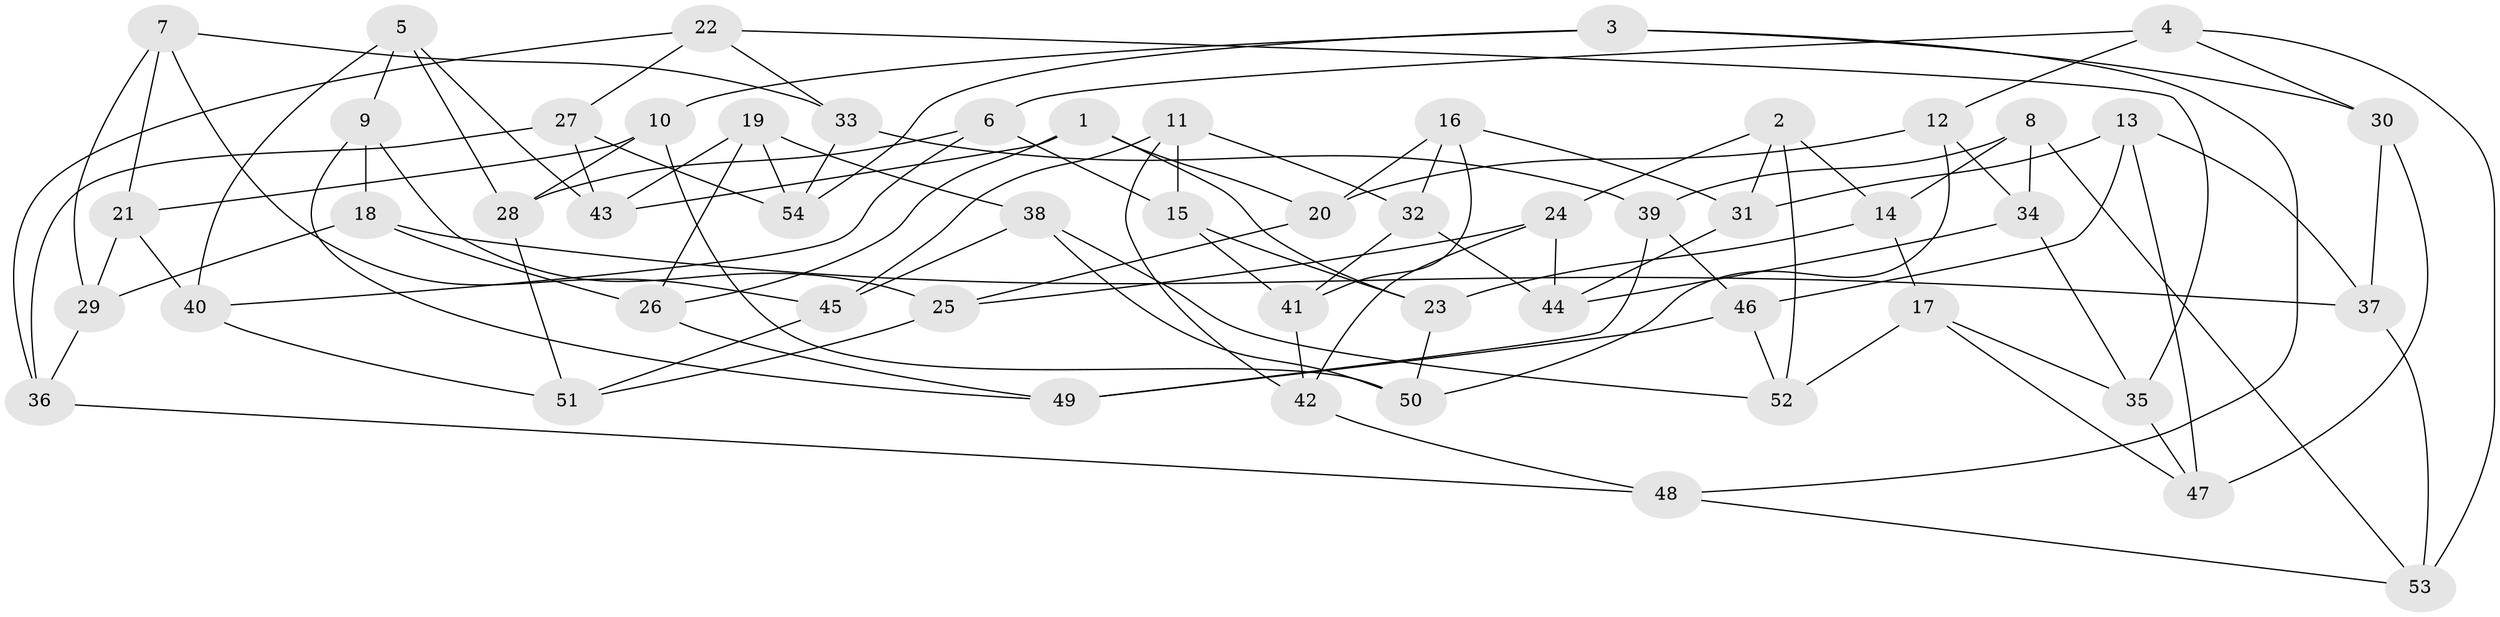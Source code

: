 // Generated by graph-tools (version 1.1) at 2025/57/03/09/25 04:57:51]
// undirected, 54 vertices, 108 edges
graph export_dot {
graph [start="1"]
  node [color=gray90,style=filled];
  1;
  2;
  3;
  4;
  5;
  6;
  7;
  8;
  9;
  10;
  11;
  12;
  13;
  14;
  15;
  16;
  17;
  18;
  19;
  20;
  21;
  22;
  23;
  24;
  25;
  26;
  27;
  28;
  29;
  30;
  31;
  32;
  33;
  34;
  35;
  36;
  37;
  38;
  39;
  40;
  41;
  42;
  43;
  44;
  45;
  46;
  47;
  48;
  49;
  50;
  51;
  52;
  53;
  54;
  1 -- 23;
  1 -- 20;
  1 -- 43;
  1 -- 26;
  2 -- 24;
  2 -- 31;
  2 -- 14;
  2 -- 52;
  3 -- 54;
  3 -- 48;
  3 -- 10;
  3 -- 30;
  4 -- 53;
  4 -- 6;
  4 -- 30;
  4 -- 12;
  5 -- 40;
  5 -- 43;
  5 -- 28;
  5 -- 9;
  6 -- 15;
  6 -- 28;
  6 -- 40;
  7 -- 33;
  7 -- 45;
  7 -- 21;
  7 -- 29;
  8 -- 39;
  8 -- 34;
  8 -- 14;
  8 -- 53;
  9 -- 25;
  9 -- 18;
  9 -- 49;
  10 -- 50;
  10 -- 21;
  10 -- 28;
  11 -- 32;
  11 -- 42;
  11 -- 45;
  11 -- 15;
  12 -- 34;
  12 -- 20;
  12 -- 50;
  13 -- 46;
  13 -- 47;
  13 -- 31;
  13 -- 37;
  14 -- 23;
  14 -- 17;
  15 -- 23;
  15 -- 41;
  16 -- 31;
  16 -- 32;
  16 -- 41;
  16 -- 20;
  17 -- 52;
  17 -- 35;
  17 -- 47;
  18 -- 29;
  18 -- 37;
  18 -- 26;
  19 -- 38;
  19 -- 43;
  19 -- 26;
  19 -- 54;
  20 -- 25;
  21 -- 40;
  21 -- 29;
  22 -- 36;
  22 -- 27;
  22 -- 33;
  22 -- 35;
  23 -- 50;
  24 -- 44;
  24 -- 42;
  24 -- 25;
  25 -- 51;
  26 -- 49;
  27 -- 36;
  27 -- 54;
  27 -- 43;
  28 -- 51;
  29 -- 36;
  30 -- 47;
  30 -- 37;
  31 -- 44;
  32 -- 41;
  32 -- 44;
  33 -- 39;
  33 -- 54;
  34 -- 35;
  34 -- 44;
  35 -- 47;
  36 -- 48;
  37 -- 53;
  38 -- 50;
  38 -- 45;
  38 -- 52;
  39 -- 49;
  39 -- 46;
  40 -- 51;
  41 -- 42;
  42 -- 48;
  45 -- 51;
  46 -- 49;
  46 -- 52;
  48 -- 53;
}
